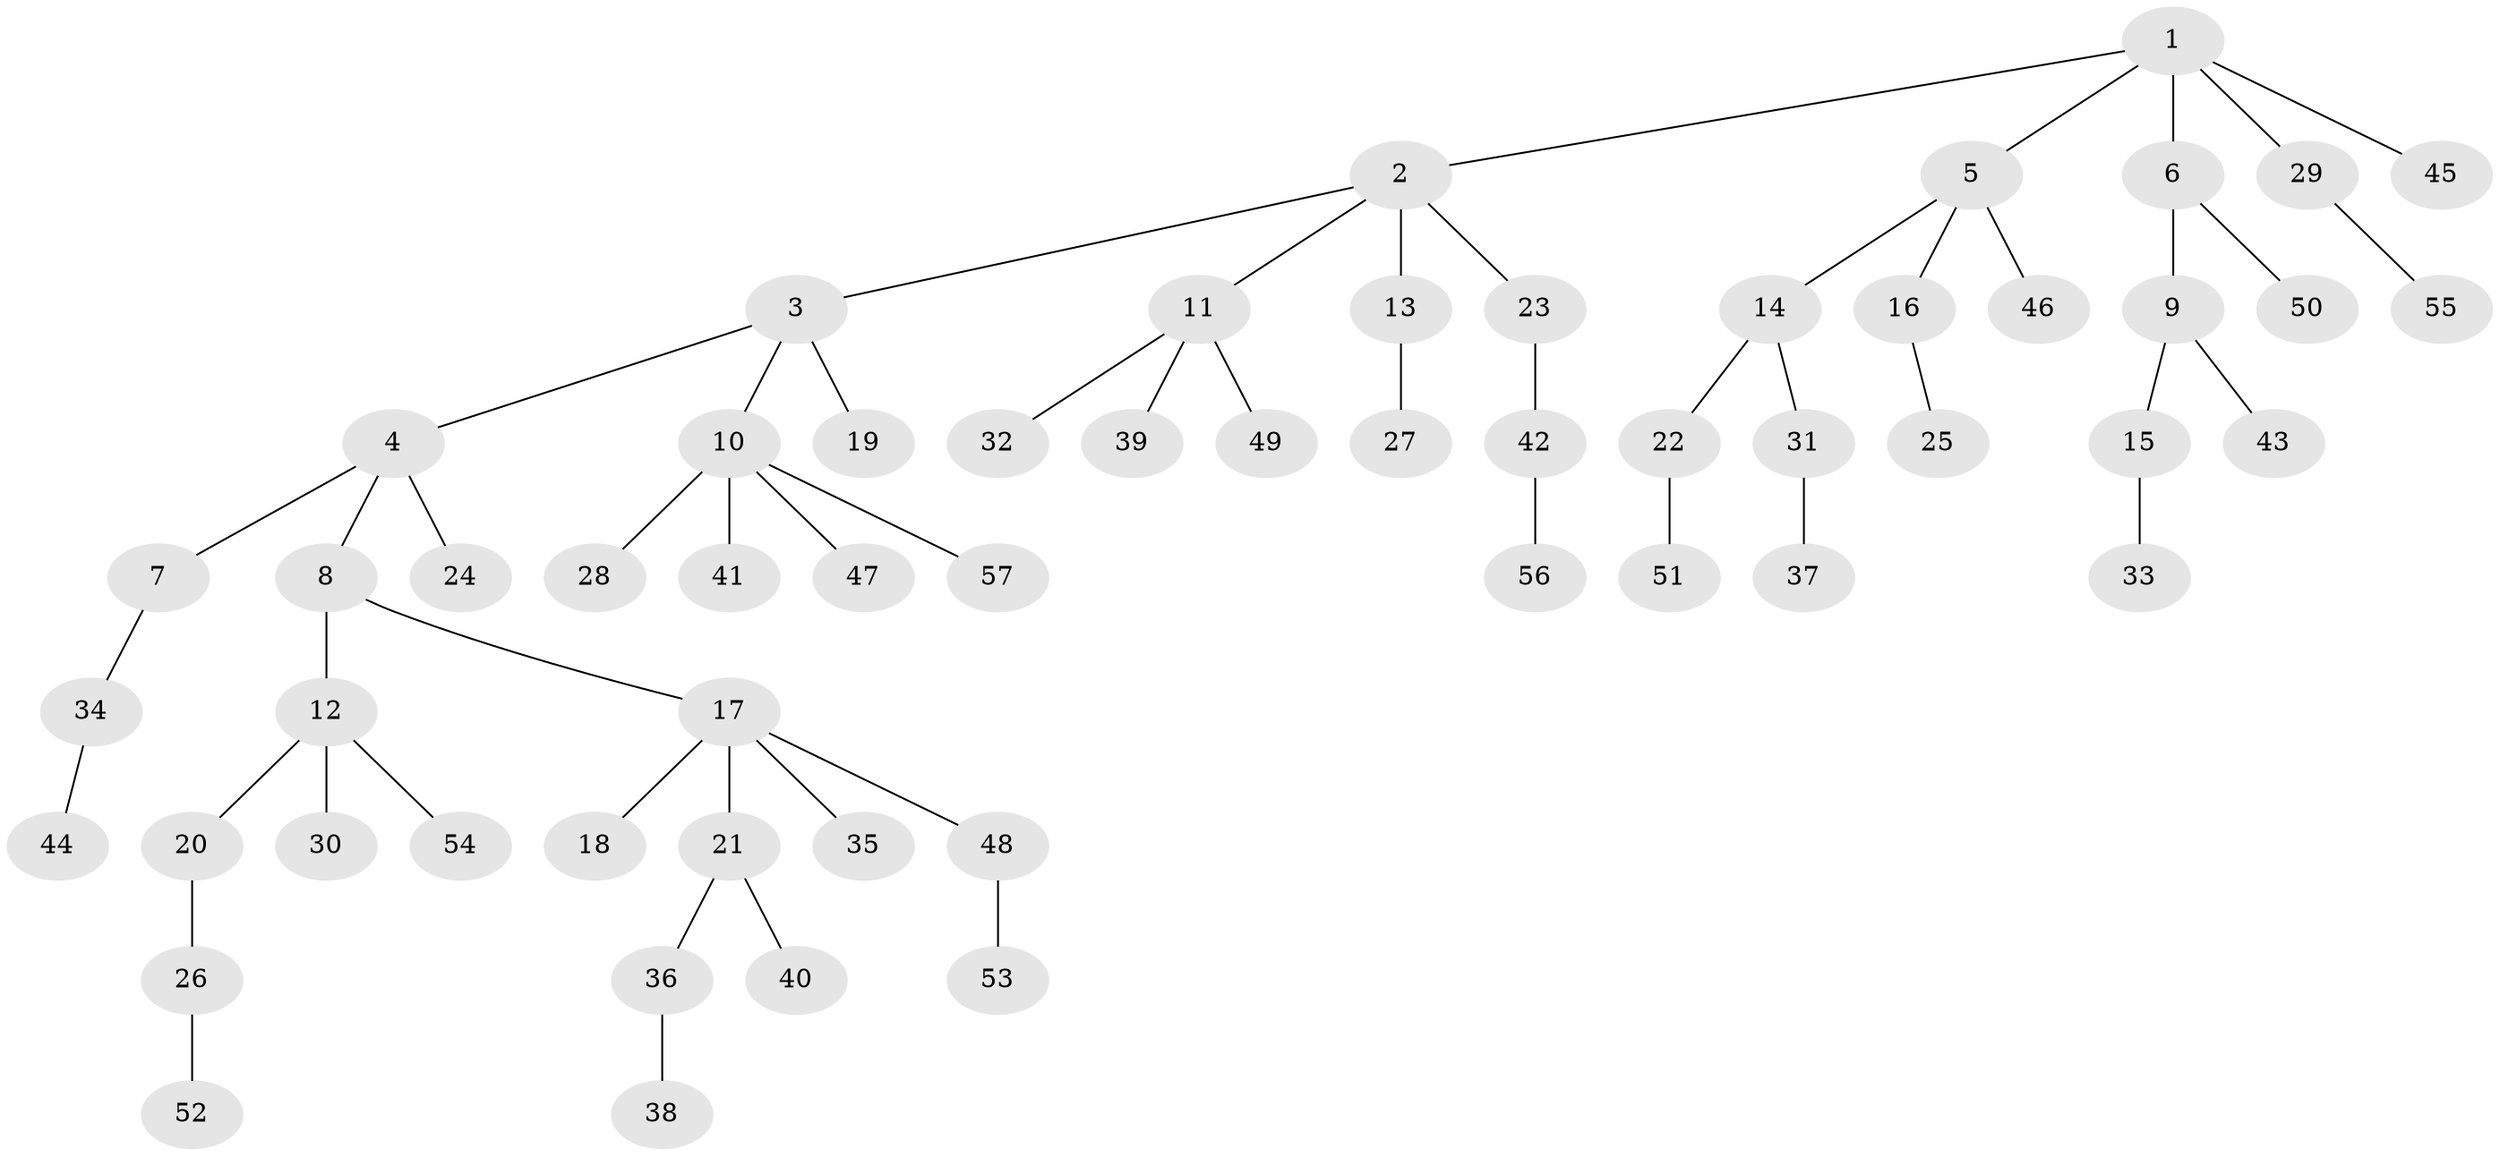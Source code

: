 // Generated by graph-tools (version 1.1) at 2025/50/03/09/25 03:50:19]
// undirected, 57 vertices, 56 edges
graph export_dot {
graph [start="1"]
  node [color=gray90,style=filled];
  1;
  2;
  3;
  4;
  5;
  6;
  7;
  8;
  9;
  10;
  11;
  12;
  13;
  14;
  15;
  16;
  17;
  18;
  19;
  20;
  21;
  22;
  23;
  24;
  25;
  26;
  27;
  28;
  29;
  30;
  31;
  32;
  33;
  34;
  35;
  36;
  37;
  38;
  39;
  40;
  41;
  42;
  43;
  44;
  45;
  46;
  47;
  48;
  49;
  50;
  51;
  52;
  53;
  54;
  55;
  56;
  57;
  1 -- 2;
  1 -- 5;
  1 -- 6;
  1 -- 29;
  1 -- 45;
  2 -- 3;
  2 -- 11;
  2 -- 13;
  2 -- 23;
  3 -- 4;
  3 -- 10;
  3 -- 19;
  4 -- 7;
  4 -- 8;
  4 -- 24;
  5 -- 14;
  5 -- 16;
  5 -- 46;
  6 -- 9;
  6 -- 50;
  7 -- 34;
  8 -- 12;
  8 -- 17;
  9 -- 15;
  9 -- 43;
  10 -- 28;
  10 -- 41;
  10 -- 47;
  10 -- 57;
  11 -- 32;
  11 -- 39;
  11 -- 49;
  12 -- 20;
  12 -- 30;
  12 -- 54;
  13 -- 27;
  14 -- 22;
  14 -- 31;
  15 -- 33;
  16 -- 25;
  17 -- 18;
  17 -- 21;
  17 -- 35;
  17 -- 48;
  20 -- 26;
  21 -- 36;
  21 -- 40;
  22 -- 51;
  23 -- 42;
  26 -- 52;
  29 -- 55;
  31 -- 37;
  34 -- 44;
  36 -- 38;
  42 -- 56;
  48 -- 53;
}
